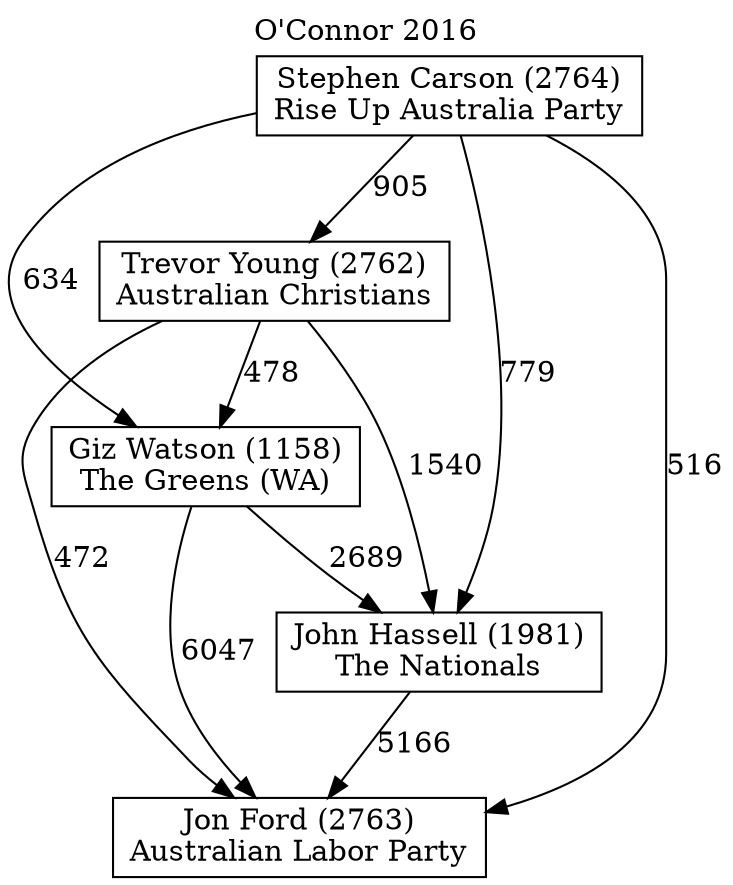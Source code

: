 // House preference flow
digraph "Jon Ford (2763)_O'Connor_2016" {
	graph [label="O'Connor 2016" labelloc=t mclimit=10]
	node [shape=box]
	"Jon Ford (2763)" [label="Jon Ford (2763)
Australian Labor Party"]
	"John Hassell (1981)" [label="John Hassell (1981)
The Nationals"]
	"Giz Watson (1158)" [label="Giz Watson (1158)
The Greens (WA)"]
	"Trevor Young (2762)" [label="Trevor Young (2762)
Australian Christians"]
	"Stephen Carson (2764)" [label="Stephen Carson (2764)
Rise Up Australia Party"]
	"John Hassell (1981)" -> "Jon Ford (2763)" [label=5166]
	"Giz Watson (1158)" -> "John Hassell (1981)" [label=2689]
	"Trevor Young (2762)" -> "Giz Watson (1158)" [label=478]
	"Stephen Carson (2764)" -> "Trevor Young (2762)" [label=905]
	"Giz Watson (1158)" -> "Jon Ford (2763)" [label=6047]
	"Trevor Young (2762)" -> "Jon Ford (2763)" [label=472]
	"Stephen Carson (2764)" -> "Jon Ford (2763)" [label=516]
	"Stephen Carson (2764)" -> "Giz Watson (1158)" [label=634]
	"Trevor Young (2762)" -> "John Hassell (1981)" [label=1540]
	"Stephen Carson (2764)" -> "John Hassell (1981)" [label=779]
}

